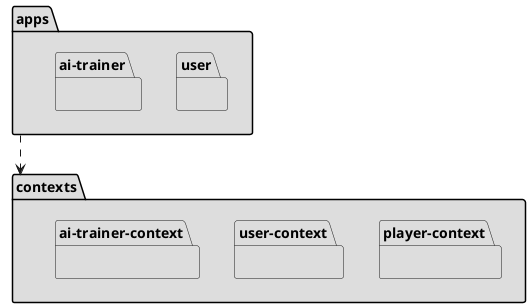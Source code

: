 @startuml ArchitecturePackages
package apps #DDDDDD {
  package user #DDDDDD { }
  package ai-trainer #DDDDDD { }
}

package contexts #DDDDDD {
  package player-context #DDDDDD {  }
  package user-context #DDDDDD {  }
  package ai-trainer-context #DDDDDD {  }
}
apps ..> contexts

@enduml


@startuml ArchHexPackage
  package some-app #DDDDDD {
    package framework #DDDDDD {}
  }
  package some-context #DDDDDD {
    package application #DDDDDD { }
    package domain #DDDDDD { }
    package infrastructure #DDDDDD { }
}

framework ..> application
application ..> domain
application ..> infrastructure

infrastructure ..|> domain

@enduml